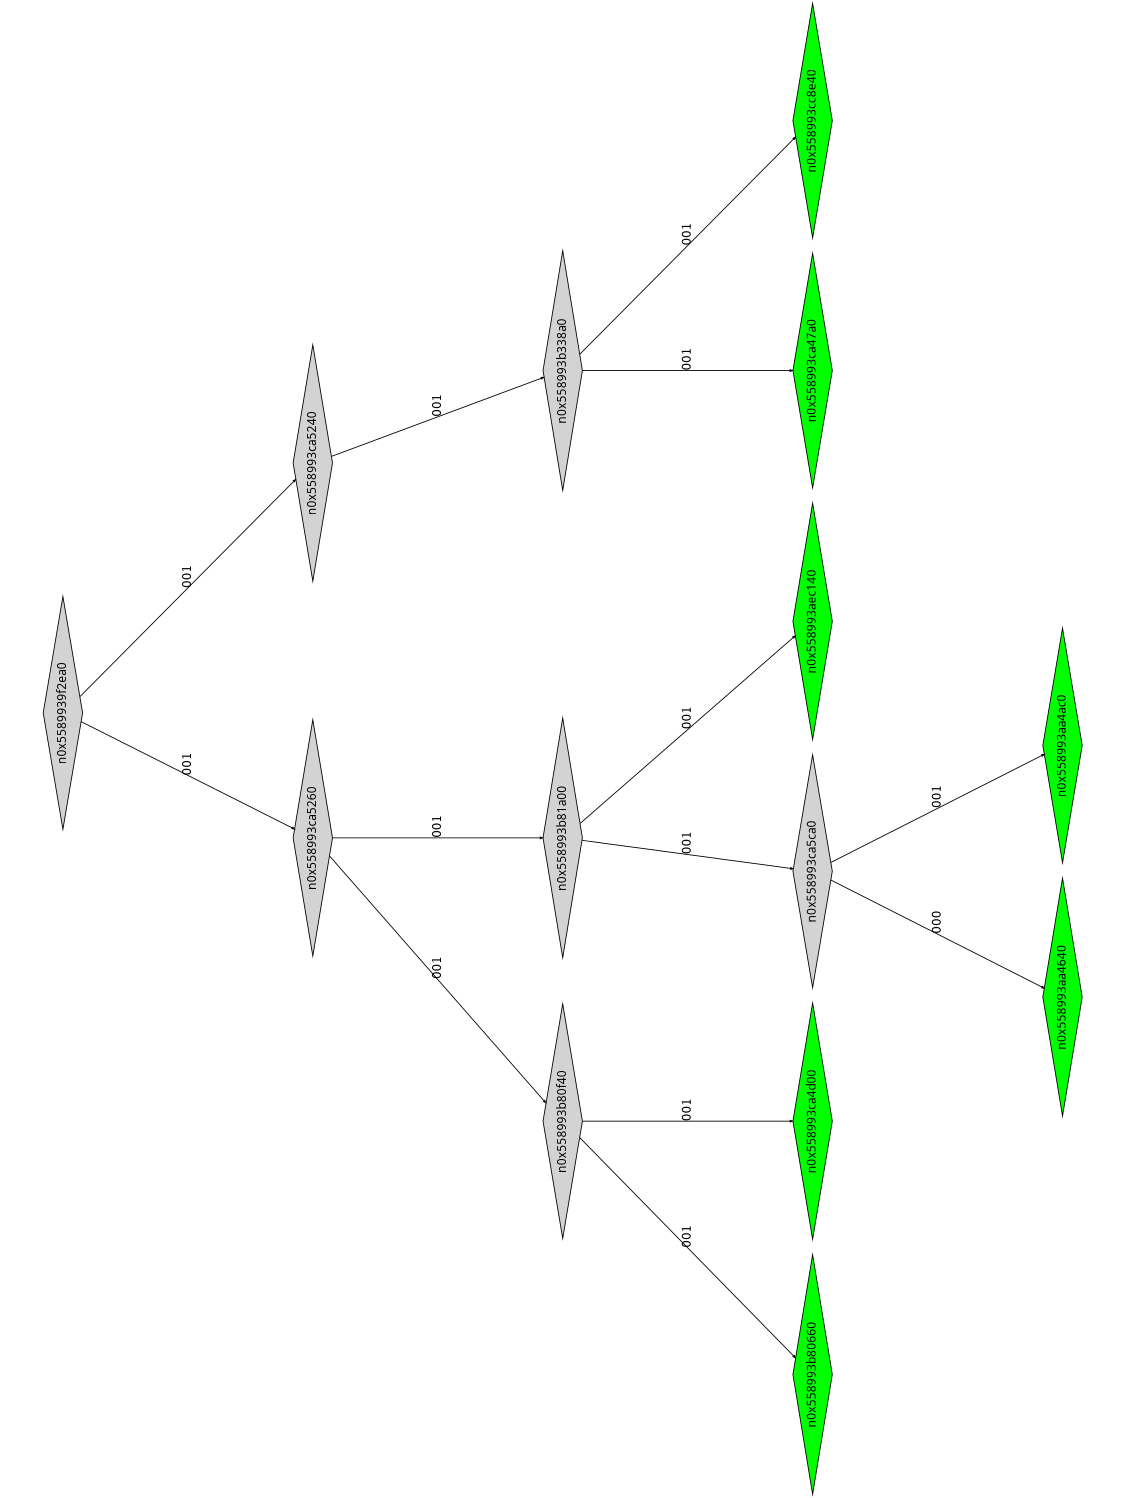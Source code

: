 digraph G {
	size="10,7.5";
	ratio=fill;
	rotate=90;
	center = "true";
	node [style="filled",width=.1,height=.1,fontname="Terminus"]
	edge [arrowsize=.3]
	n0x5589939f2ea0 [shape=diamond];
	n0x5589939f2ea0 -> n0x558993ca5260 [label=001];
	n0x5589939f2ea0 -> n0x558993ca5240 [label=001];
	n0x558993ca5240 [shape=diamond];
	n0x558993ca5240 -> n0x558993b338a0 [label=001];
	n0x558993b338a0 [shape=diamond];
	n0x558993b338a0 -> n0x558993ca47a0 [label=001];
	n0x558993b338a0 -> n0x558993cc8e40 [label=001];
	n0x558993cc8e40 [shape=diamond,fillcolor=green];
	n0x558993ca47a0 [shape=diamond,fillcolor=green];
	n0x558993ca5260 [shape=diamond];
	n0x558993ca5260 -> n0x558993b80f40 [label=001];
	n0x558993ca5260 -> n0x558993b81a00 [label=001];
	n0x558993b81a00 [shape=diamond];
	n0x558993b81a00 -> n0x558993ca5ca0 [label=001];
	n0x558993b81a00 -> n0x558993aec140 [label=001];
	n0x558993aec140 [shape=diamond,fillcolor=green];
	n0x558993ca5ca0 [shape=diamond];
	n0x558993ca5ca0 -> n0x558993aa4640 [label=000];
	n0x558993ca5ca0 -> n0x558993aa4ac0 [label=001];
	n0x558993aa4ac0 [shape=diamond,fillcolor=green];
	n0x558993aa4640 [shape=diamond,fillcolor=green];
	n0x558993b80f40 [shape=diamond];
	n0x558993b80f40 -> n0x558993b80660 [label=001];
	n0x558993b80f40 -> n0x558993ca4d00 [label=001];
	n0x558993ca4d00 [shape=diamond,fillcolor=green];
	n0x558993b80660 [shape=diamond,fillcolor=green];
}
